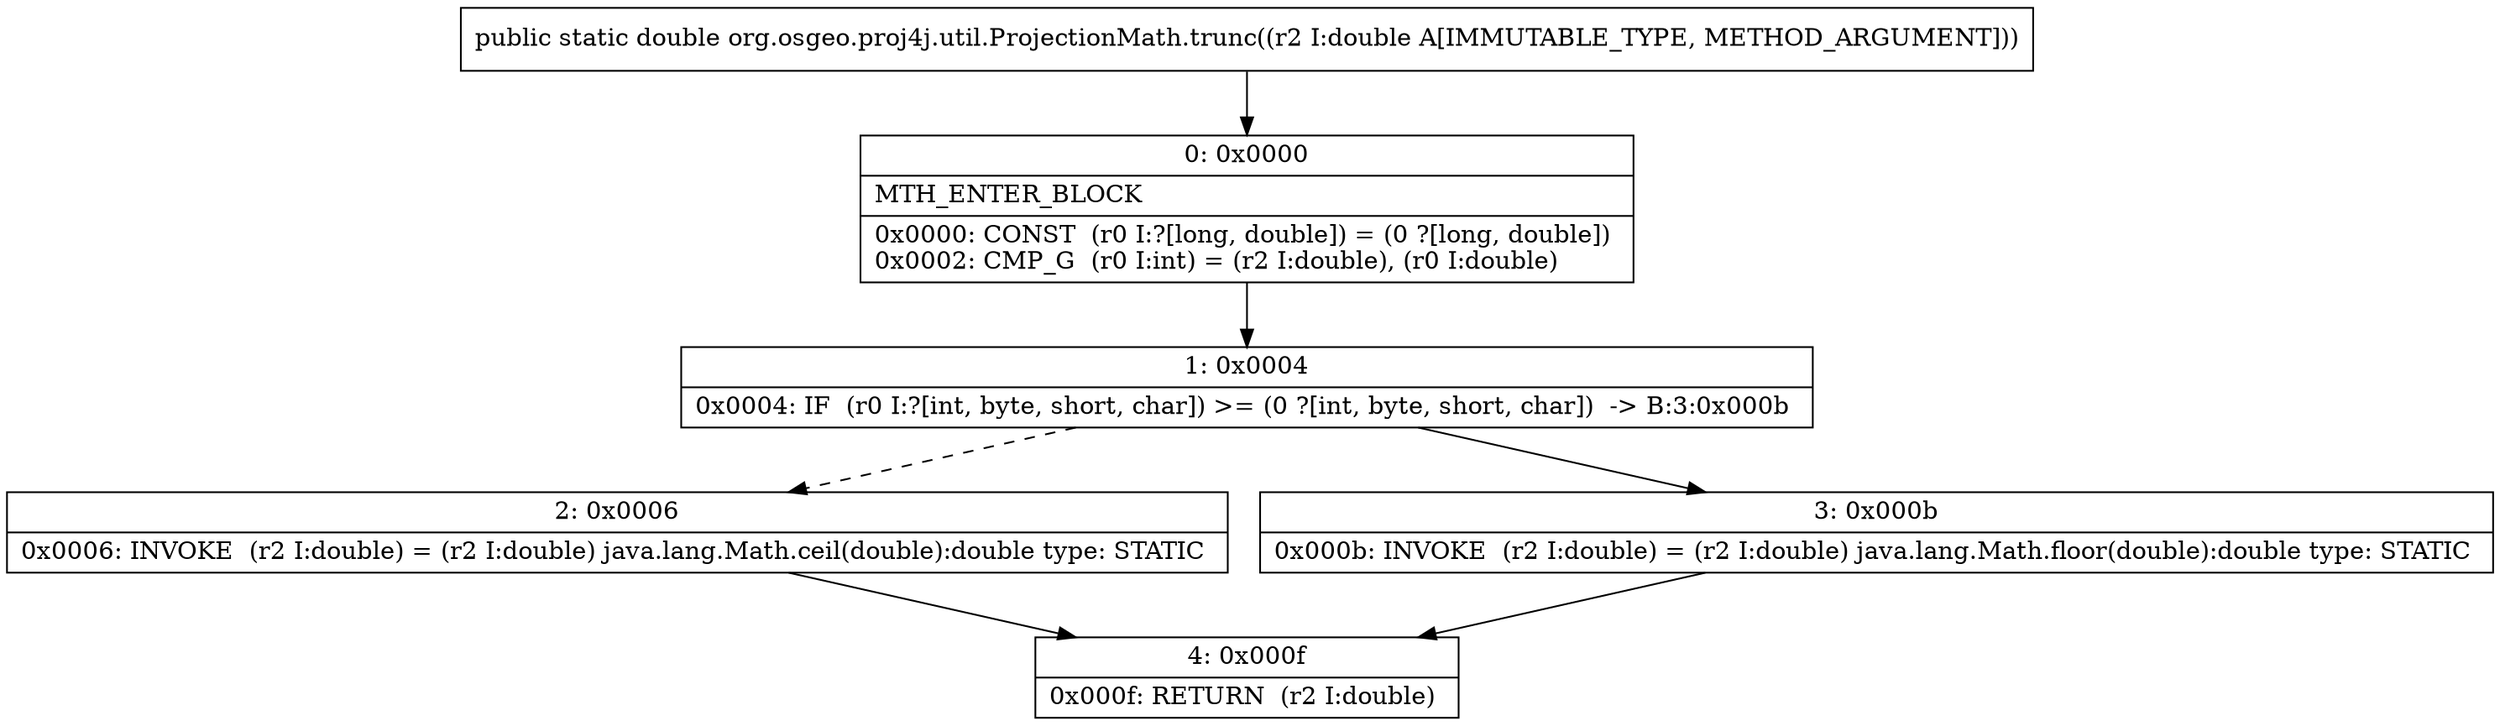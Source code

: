 digraph "CFG fororg.osgeo.proj4j.util.ProjectionMath.trunc(D)D" {
Node_0 [shape=record,label="{0\:\ 0x0000|MTH_ENTER_BLOCK\l|0x0000: CONST  (r0 I:?[long, double]) = (0 ?[long, double]) \l0x0002: CMP_G  (r0 I:int) = (r2 I:double), (r0 I:double) \l}"];
Node_1 [shape=record,label="{1\:\ 0x0004|0x0004: IF  (r0 I:?[int, byte, short, char]) \>= (0 ?[int, byte, short, char])  \-\> B:3:0x000b \l}"];
Node_2 [shape=record,label="{2\:\ 0x0006|0x0006: INVOKE  (r2 I:double) = (r2 I:double) java.lang.Math.ceil(double):double type: STATIC \l}"];
Node_3 [shape=record,label="{3\:\ 0x000b|0x000b: INVOKE  (r2 I:double) = (r2 I:double) java.lang.Math.floor(double):double type: STATIC \l}"];
Node_4 [shape=record,label="{4\:\ 0x000f|0x000f: RETURN  (r2 I:double) \l}"];
MethodNode[shape=record,label="{public static double org.osgeo.proj4j.util.ProjectionMath.trunc((r2 I:double A[IMMUTABLE_TYPE, METHOD_ARGUMENT])) }"];
MethodNode -> Node_0;
Node_0 -> Node_1;
Node_1 -> Node_2[style=dashed];
Node_1 -> Node_3;
Node_2 -> Node_4;
Node_3 -> Node_4;
}

